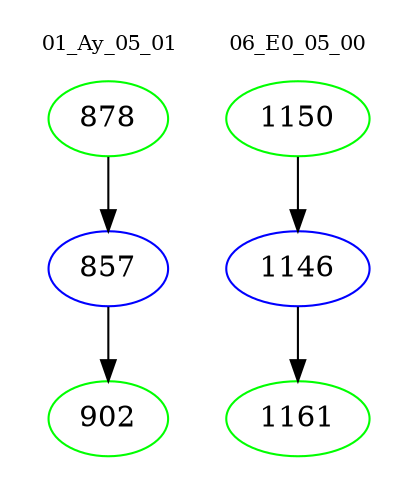 digraph{
subgraph cluster_0 {
color = white
label = "01_Ay_05_01";
fontsize=10;
T0_878 [label="878", color="green"]
T0_878 -> T0_857 [color="black"]
T0_857 [label="857", color="blue"]
T0_857 -> T0_902 [color="black"]
T0_902 [label="902", color="green"]
}
subgraph cluster_1 {
color = white
label = "06_E0_05_00";
fontsize=10;
T1_1150 [label="1150", color="green"]
T1_1150 -> T1_1146 [color="black"]
T1_1146 [label="1146", color="blue"]
T1_1146 -> T1_1161 [color="black"]
T1_1161 [label="1161", color="green"]
}
}
